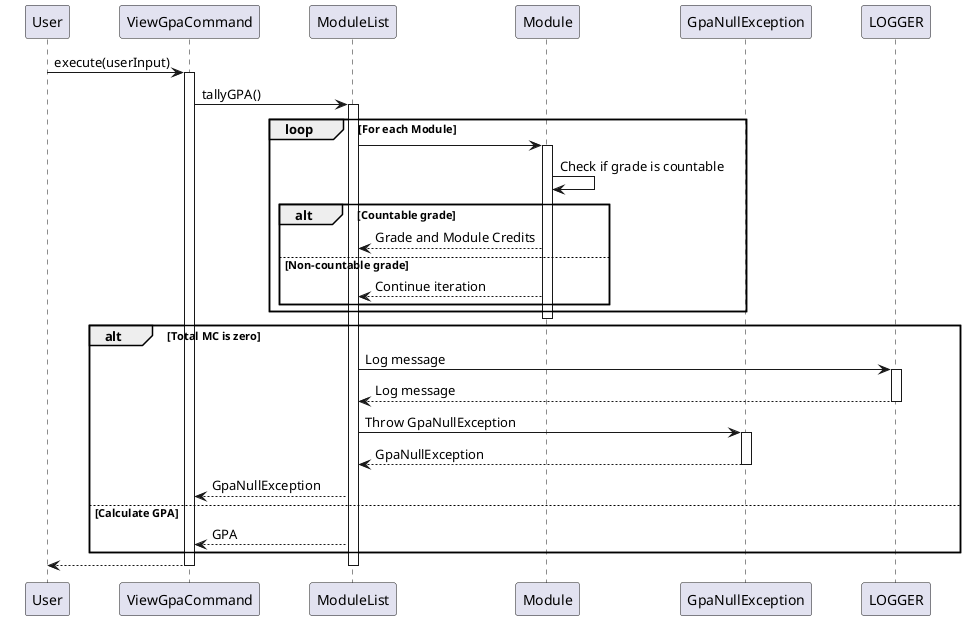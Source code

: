 @startuml
skinparam participantPadding 20

participant User
participant ViewGpaCommand
participant ModuleList
participant Module
participant GpaNullException
participant LOGGER

User -> ViewGpaCommand: execute(userInput)
activate ViewGpaCommand

ViewGpaCommand -> ModuleList: tallyGPA()
activate ModuleList

Loop For each Module
    ModuleList -> Module:
    activate Module
    Module -> Module: Check if grade is countable
    alt Countable grade
        Module --> ModuleList: Grade and Module Credits
    else Non-countable grade
        Module --> ModuleList: Continue iteration
    end
end
    deactivate Module
    alt Total MC is zero
        ModuleList -> LOGGER: Log message
        activate LOGGER
        LOGGER --> ModuleList: Log message
        deactivate LOGGER
        ModuleList -> GpaNullException: Throw GpaNullException
        activate GpaNullException
        GpaNullException --> ModuleList: GpaNullException
        deactivate GpaNullException
        ModuleList --> ViewGpaCommand: GpaNullException
    else Calculate GPA
        ModuleList --> ViewGpaCommand: GPA
    end

ViewGpaCommand --> User

deactivate ViewGpaCommand
deactivate ModuleList
@enduml
